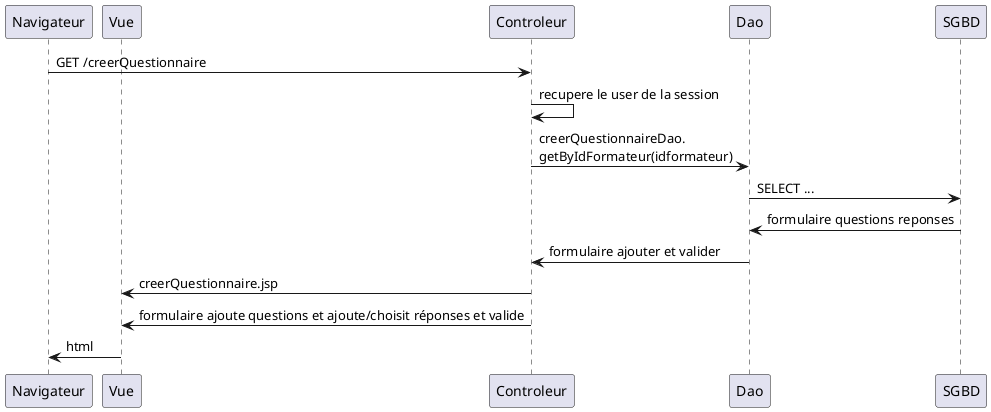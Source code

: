@startuml
' par défaut, les couches sont disposées dans l'ordre d'apparition
' nous utilison participant pour préciser qu'après Navigateur il y a Vue et non Controleur
participant Navigateur
participant Vue

Navigateur -> Controleur: GET /creerQuestionnaire
Controleur -> Controleur: recupere le user de la session
Controleur -> Dao: creerQuestionnaireDao.\ngetByIdFormateur(idformateur)
Dao -> SGBD: SELECT ...
SGBD ->Dao: formulaire questions reponses
Dao -> Controleur: formulaire ajouter et valider
Controleur -> Vue: creerQuestionnaire.jsp
Controleur -> Vue: formulaire ajoute questions et ajoute/choisit réponses et valide
Vue -> Navigateur: html
@enduml

/' (commentaire sur plusieurs lignes, comme en Java, avec ' qui remplace *)
1ere étape
Créer le contrôleur et une vue minimale, et tester
Pour cela, créer une servlet MesCanauxServlet dans fr.siomassy2021.controller, avec
le chemin (utl) /mescanaux.
=> commit

2e étape
Mettre des canaux en dur dans le contrôleur,
et les afficher dans la JSP.
=> commit

3e étape
Appel de la Dao, qui construit la liste en dur
Le memberId est aussi mis en dur à 1
=> commit
'/
